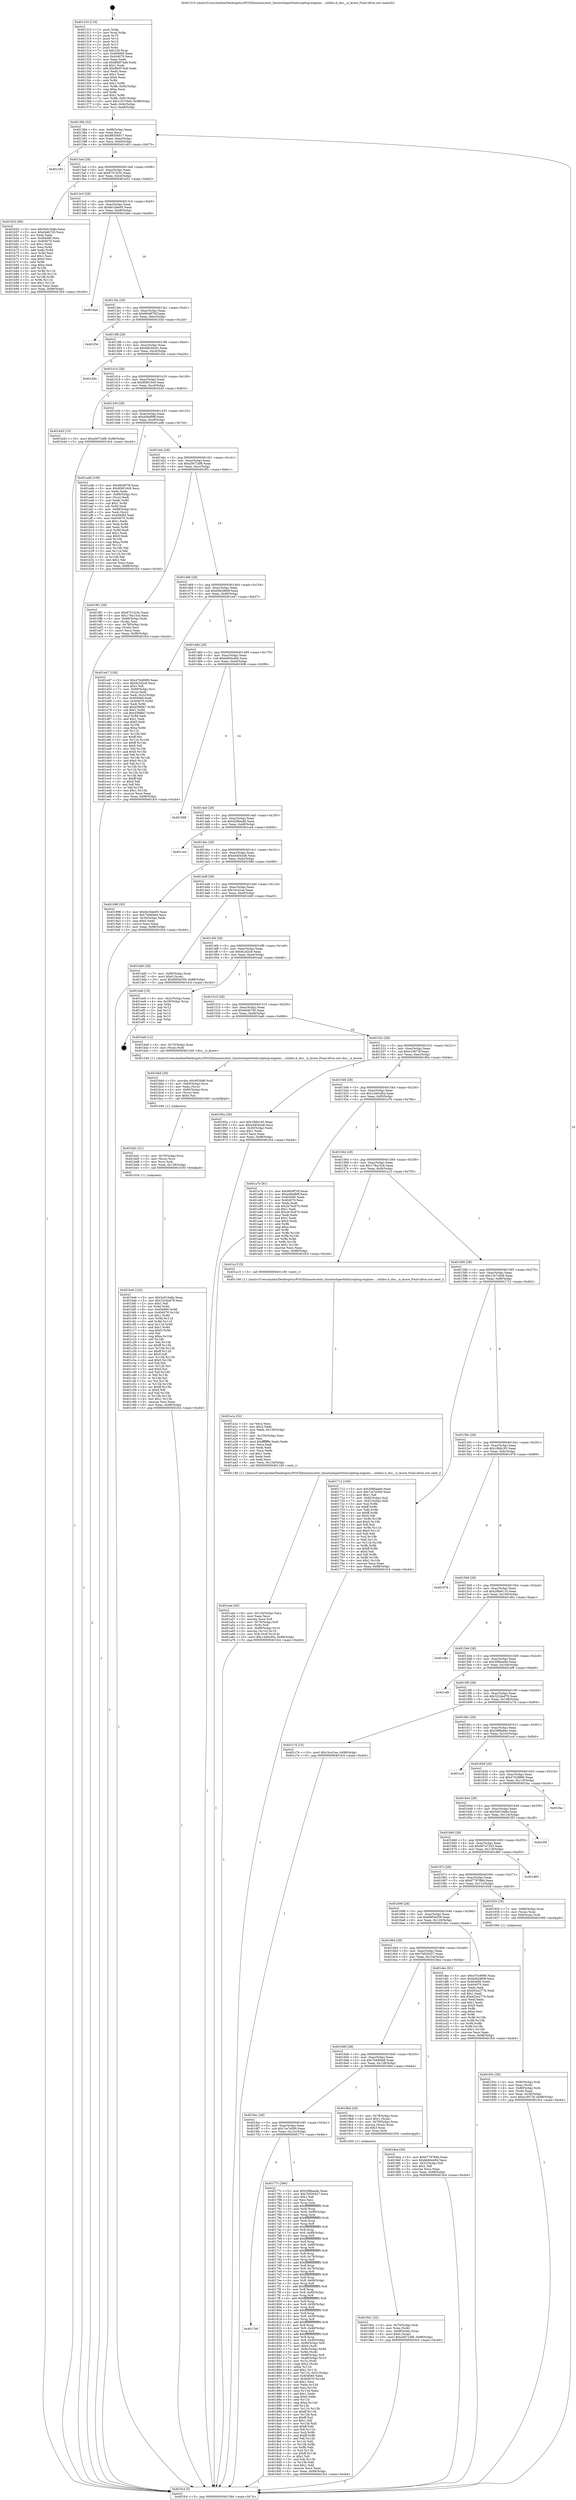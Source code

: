 digraph "0x401310" {
  label = "0x401310 (/mnt/c/Users/mathe/Desktop/tcc/POCII/binaries/extr_linuxtoolsperfutilscripting-engines....utildso.h_dso__is_kcore_Final-ollvm.out::main(0))"
  labelloc = "t"
  node[shape=record]

  Entry [label="",width=0.3,height=0.3,shape=circle,fillcolor=black,style=filled]
  "0x401384" [label="{
     0x401384 [32]\l
     | [instrs]\l
     &nbsp;&nbsp;0x401384 \<+6\>: mov -0x98(%rbp),%eax\l
     &nbsp;&nbsp;0x40138a \<+2\>: mov %eax,%ecx\l
     &nbsp;&nbsp;0x40138c \<+6\>: sub $0x86556917,%ecx\l
     &nbsp;&nbsp;0x401392 \<+6\>: mov %eax,-0xac(%rbp)\l
     &nbsp;&nbsp;0x401398 \<+6\>: mov %ecx,-0xb0(%rbp)\l
     &nbsp;&nbsp;0x40139e \<+6\>: je 0000000000401c83 \<main+0x973\>\l
  }"]
  "0x401c83" [label="{
     0x401c83\l
  }", style=dashed]
  "0x4013a4" [label="{
     0x4013a4 [28]\l
     | [instrs]\l
     &nbsp;&nbsp;0x4013a4 \<+5\>: jmp 00000000004013a9 \<main+0x99\>\l
     &nbsp;&nbsp;0x4013a9 \<+6\>: mov -0xac(%rbp),%eax\l
     &nbsp;&nbsp;0x4013af \<+5\>: sub $0x87515c5c,%eax\l
     &nbsp;&nbsp;0x4013b4 \<+6\>: mov %eax,-0xb4(%rbp)\l
     &nbsp;&nbsp;0x4013ba \<+6\>: je 0000000000401b52 \<main+0x842\>\l
  }"]
  Exit [label="",width=0.3,height=0.3,shape=circle,fillcolor=black,style=filled,peripheries=2]
  "0x401b52" [label="{
     0x401b52 [86]\l
     | [instrs]\l
     &nbsp;&nbsp;0x401b52 \<+5\>: mov $0x5e010a8a,%eax\l
     &nbsp;&nbsp;0x401b57 \<+5\>: mov $0xd44b745,%ecx\l
     &nbsp;&nbsp;0x401b5c \<+2\>: xor %edx,%edx\l
     &nbsp;&nbsp;0x401b5e \<+7\>: mov 0x404060,%esi\l
     &nbsp;&nbsp;0x401b65 \<+7\>: mov 0x404070,%edi\l
     &nbsp;&nbsp;0x401b6c \<+3\>: sub $0x1,%edx\l
     &nbsp;&nbsp;0x401b6f \<+3\>: mov %esi,%r8d\l
     &nbsp;&nbsp;0x401b72 \<+3\>: add %edx,%r8d\l
     &nbsp;&nbsp;0x401b75 \<+4\>: imul %r8d,%esi\l
     &nbsp;&nbsp;0x401b79 \<+3\>: and $0x1,%esi\l
     &nbsp;&nbsp;0x401b7c \<+3\>: cmp $0x0,%esi\l
     &nbsp;&nbsp;0x401b7f \<+4\>: sete %r9b\l
     &nbsp;&nbsp;0x401b83 \<+3\>: cmp $0xa,%edi\l
     &nbsp;&nbsp;0x401b86 \<+4\>: setl %r10b\l
     &nbsp;&nbsp;0x401b8a \<+3\>: mov %r9b,%r11b\l
     &nbsp;&nbsp;0x401b8d \<+3\>: and %r10b,%r11b\l
     &nbsp;&nbsp;0x401b90 \<+3\>: xor %r10b,%r9b\l
     &nbsp;&nbsp;0x401b93 \<+3\>: or %r9b,%r11b\l
     &nbsp;&nbsp;0x401b96 \<+4\>: test $0x1,%r11b\l
     &nbsp;&nbsp;0x401b9a \<+3\>: cmovne %ecx,%eax\l
     &nbsp;&nbsp;0x401b9d \<+6\>: mov %eax,-0x98(%rbp)\l
     &nbsp;&nbsp;0x401ba3 \<+5\>: jmp 0000000000401fc4 \<main+0xcb4\>\l
  }"]
  "0x4013c0" [label="{
     0x4013c0 [28]\l
     | [instrs]\l
     &nbsp;&nbsp;0x4013c0 \<+5\>: jmp 00000000004013c5 \<main+0xb5\>\l
     &nbsp;&nbsp;0x4013c5 \<+6\>: mov -0xac(%rbp),%eax\l
     &nbsp;&nbsp;0x4013cb \<+5\>: sub $0x8e1bbe95,%eax\l
     &nbsp;&nbsp;0x4013d0 \<+6\>: mov %eax,-0xb8(%rbp)\l
     &nbsp;&nbsp;0x4013d6 \<+6\>: je 0000000000401dad \<main+0xa9d\>\l
  }"]
  "0x401be6" [label="{
     0x401be6 [142]\l
     | [instrs]\l
     &nbsp;&nbsp;0x401be6 \<+5\>: mov $0x5e010a8a,%eax\l
     &nbsp;&nbsp;0x401beb \<+5\>: mov $0x322ded79,%esi\l
     &nbsp;&nbsp;0x401bf0 \<+2\>: mov $0x1,%dl\l
     &nbsp;&nbsp;0x401bf2 \<+3\>: xor %r8d,%r8d\l
     &nbsp;&nbsp;0x401bf5 \<+8\>: mov 0x404060,%r9d\l
     &nbsp;&nbsp;0x401bfd \<+8\>: mov 0x404070,%r10d\l
     &nbsp;&nbsp;0x401c05 \<+4\>: sub $0x1,%r8d\l
     &nbsp;&nbsp;0x401c09 \<+3\>: mov %r9d,%r11d\l
     &nbsp;&nbsp;0x401c0c \<+3\>: add %r8d,%r11d\l
     &nbsp;&nbsp;0x401c0f \<+4\>: imul %r11d,%r9d\l
     &nbsp;&nbsp;0x401c13 \<+4\>: and $0x1,%r9d\l
     &nbsp;&nbsp;0x401c17 \<+4\>: cmp $0x0,%r9d\l
     &nbsp;&nbsp;0x401c1b \<+3\>: sete %bl\l
     &nbsp;&nbsp;0x401c1e \<+4\>: cmp $0xa,%r10d\l
     &nbsp;&nbsp;0x401c22 \<+4\>: setl %r14b\l
     &nbsp;&nbsp;0x401c26 \<+3\>: mov %bl,%r15b\l
     &nbsp;&nbsp;0x401c29 \<+4\>: xor $0xff,%r15b\l
     &nbsp;&nbsp;0x401c2d \<+3\>: mov %r14b,%r12b\l
     &nbsp;&nbsp;0x401c30 \<+4\>: xor $0xff,%r12b\l
     &nbsp;&nbsp;0x401c34 \<+3\>: xor $0x0,%dl\l
     &nbsp;&nbsp;0x401c37 \<+3\>: mov %r15b,%r13b\l
     &nbsp;&nbsp;0x401c3a \<+4\>: and $0x0,%r13b\l
     &nbsp;&nbsp;0x401c3e \<+2\>: and %dl,%bl\l
     &nbsp;&nbsp;0x401c40 \<+3\>: mov %r12b,%cl\l
     &nbsp;&nbsp;0x401c43 \<+3\>: and $0x0,%cl\l
     &nbsp;&nbsp;0x401c46 \<+3\>: and %dl,%r14b\l
     &nbsp;&nbsp;0x401c49 \<+3\>: or %bl,%r13b\l
     &nbsp;&nbsp;0x401c4c \<+3\>: or %r14b,%cl\l
     &nbsp;&nbsp;0x401c4f \<+3\>: xor %cl,%r13b\l
     &nbsp;&nbsp;0x401c52 \<+3\>: or %r12b,%r15b\l
     &nbsp;&nbsp;0x401c55 \<+4\>: xor $0xff,%r15b\l
     &nbsp;&nbsp;0x401c59 \<+3\>: or $0x0,%dl\l
     &nbsp;&nbsp;0x401c5c \<+3\>: and %dl,%r15b\l
     &nbsp;&nbsp;0x401c5f \<+3\>: or %r15b,%r13b\l
     &nbsp;&nbsp;0x401c62 \<+4\>: test $0x1,%r13b\l
     &nbsp;&nbsp;0x401c66 \<+3\>: cmovne %esi,%eax\l
     &nbsp;&nbsp;0x401c69 \<+6\>: mov %eax,-0x98(%rbp)\l
     &nbsp;&nbsp;0x401c6f \<+5\>: jmp 0000000000401fc4 \<main+0xcb4\>\l
  }"]
  "0x401dad" [label="{
     0x401dad\l
  }", style=dashed]
  "0x4013dc" [label="{
     0x4013dc [28]\l
     | [instrs]\l
     &nbsp;&nbsp;0x4013dc \<+5\>: jmp 00000000004013e1 \<main+0xd1\>\l
     &nbsp;&nbsp;0x4013e1 \<+6\>: mov -0xac(%rbp),%eax\l
     &nbsp;&nbsp;0x4013e7 \<+5\>: sub $0x99c8f70f,%eax\l
     &nbsp;&nbsp;0x4013ec \<+6\>: mov %eax,-0xbc(%rbp)\l
     &nbsp;&nbsp;0x4013f2 \<+6\>: je 0000000000401f3d \<main+0xc2d\>\l
  }"]
  "0x401bd1" [label="{
     0x401bd1 [21]\l
     | [instrs]\l
     &nbsp;&nbsp;0x401bd1 \<+4\>: mov -0x70(%rbp),%rcx\l
     &nbsp;&nbsp;0x401bd5 \<+3\>: mov (%rcx),%rcx\l
     &nbsp;&nbsp;0x401bd8 \<+3\>: mov %rcx,%rdi\l
     &nbsp;&nbsp;0x401bdb \<+6\>: mov %eax,-0x138(%rbp)\l
     &nbsp;&nbsp;0x401be1 \<+5\>: call 0000000000401030 \<free@plt\>\l
     | [calls]\l
     &nbsp;&nbsp;0x401030 \{1\} (unknown)\l
  }"]
  "0x401f3d" [label="{
     0x401f3d\l
  }", style=dashed]
  "0x4013f8" [label="{
     0x4013f8 [28]\l
     | [instrs]\l
     &nbsp;&nbsp;0x4013f8 \<+5\>: jmp 00000000004013fd \<main+0xed\>\l
     &nbsp;&nbsp;0x4013fd \<+6\>: mov -0xac(%rbp),%eax\l
     &nbsp;&nbsp;0x401403 \<+5\>: sub $0x9db3dc91,%eax\l
     &nbsp;&nbsp;0x401408 \<+6\>: mov %eax,-0xc0(%rbp)\l
     &nbsp;&nbsp;0x40140e \<+6\>: je 0000000000401d3e \<main+0xa2e\>\l
  }"]
  "0x401bb4" [label="{
     0x401bb4 [29]\l
     | [instrs]\l
     &nbsp;&nbsp;0x401bb4 \<+10\>: movabs $0x4020d6,%rdi\l
     &nbsp;&nbsp;0x401bbe \<+4\>: mov -0x60(%rbp),%rcx\l
     &nbsp;&nbsp;0x401bc2 \<+2\>: mov %eax,(%rcx)\l
     &nbsp;&nbsp;0x401bc4 \<+4\>: mov -0x60(%rbp),%rcx\l
     &nbsp;&nbsp;0x401bc8 \<+2\>: mov (%rcx),%esi\l
     &nbsp;&nbsp;0x401bca \<+2\>: mov $0x0,%al\l
     &nbsp;&nbsp;0x401bcc \<+5\>: call 0000000000401040 \<printf@plt\>\l
     | [calls]\l
     &nbsp;&nbsp;0x401040 \{1\} (unknown)\l
  }"]
  "0x401d3e" [label="{
     0x401d3e\l
  }", style=dashed]
  "0x401414" [label="{
     0x401414 [28]\l
     | [instrs]\l
     &nbsp;&nbsp;0x401414 \<+5\>: jmp 0000000000401419 \<main+0x109\>\l
     &nbsp;&nbsp;0x401419 \<+6\>: mov -0xac(%rbp),%eax\l
     &nbsp;&nbsp;0x40141f \<+5\>: sub $0x9f4910c9,%eax\l
     &nbsp;&nbsp;0x401424 \<+6\>: mov %eax,-0xc4(%rbp)\l
     &nbsp;&nbsp;0x40142a \<+6\>: je 0000000000401b43 \<main+0x833\>\l
  }"]
  "0x401a4e" [label="{
     0x401a4e [45]\l
     | [instrs]\l
     &nbsp;&nbsp;0x401a4e \<+6\>: mov -0x134(%rbp),%ecx\l
     &nbsp;&nbsp;0x401a54 \<+3\>: imul %eax,%ecx\l
     &nbsp;&nbsp;0x401a57 \<+3\>: movslq %ecx,%r8\l
     &nbsp;&nbsp;0x401a5a \<+4\>: mov -0x70(%rbp),%r9\l
     &nbsp;&nbsp;0x401a5e \<+3\>: mov (%r9),%r9\l
     &nbsp;&nbsp;0x401a61 \<+4\>: mov -0x68(%rbp),%r10\l
     &nbsp;&nbsp;0x401a65 \<+3\>: movslq (%r10),%r10\l
     &nbsp;&nbsp;0x401a68 \<+4\>: mov %r8,(%r9,%r10,8)\l
     &nbsp;&nbsp;0x401a6c \<+10\>: movl $0x1440cd5a,-0x98(%rbp)\l
     &nbsp;&nbsp;0x401a76 \<+5\>: jmp 0000000000401fc4 \<main+0xcb4\>\l
  }"]
  "0x401b43" [label="{
     0x401b43 [15]\l
     | [instrs]\l
     &nbsp;&nbsp;0x401b43 \<+10\>: movl $0xa56724f8,-0x98(%rbp)\l
     &nbsp;&nbsp;0x401b4d \<+5\>: jmp 0000000000401fc4 \<main+0xcb4\>\l
  }"]
  "0x401430" [label="{
     0x401430 [28]\l
     | [instrs]\l
     &nbsp;&nbsp;0x401430 \<+5\>: jmp 0000000000401435 \<main+0x125\>\l
     &nbsp;&nbsp;0x401435 \<+6\>: mov -0xac(%rbp),%eax\l
     &nbsp;&nbsp;0x40143b \<+5\>: sub $0xa08af89f,%eax\l
     &nbsp;&nbsp;0x401440 \<+6\>: mov %eax,-0xc8(%rbp)\l
     &nbsp;&nbsp;0x401446 \<+6\>: je 0000000000401ad6 \<main+0x7c6\>\l
  }"]
  "0x401a1a" [label="{
     0x401a1a [52]\l
     | [instrs]\l
     &nbsp;&nbsp;0x401a1a \<+2\>: xor %ecx,%ecx\l
     &nbsp;&nbsp;0x401a1c \<+5\>: mov $0x2,%edx\l
     &nbsp;&nbsp;0x401a21 \<+6\>: mov %edx,-0x130(%rbp)\l
     &nbsp;&nbsp;0x401a27 \<+1\>: cltd\l
     &nbsp;&nbsp;0x401a28 \<+6\>: mov -0x130(%rbp),%esi\l
     &nbsp;&nbsp;0x401a2e \<+2\>: idiv %esi\l
     &nbsp;&nbsp;0x401a30 \<+6\>: imul $0xfffffffe,%edx,%edx\l
     &nbsp;&nbsp;0x401a36 \<+2\>: mov %ecx,%edi\l
     &nbsp;&nbsp;0x401a38 \<+2\>: sub %edx,%edi\l
     &nbsp;&nbsp;0x401a3a \<+2\>: mov %ecx,%edx\l
     &nbsp;&nbsp;0x401a3c \<+3\>: sub $0x1,%edx\l
     &nbsp;&nbsp;0x401a3f \<+2\>: add %edx,%edi\l
     &nbsp;&nbsp;0x401a41 \<+2\>: sub %edi,%ecx\l
     &nbsp;&nbsp;0x401a43 \<+6\>: mov %ecx,-0x134(%rbp)\l
     &nbsp;&nbsp;0x401a49 \<+5\>: call 0000000000401160 \<next_i\>\l
     | [calls]\l
     &nbsp;&nbsp;0x401160 \{1\} (/mnt/c/Users/mathe/Desktop/tcc/POCII/binaries/extr_linuxtoolsperfutilscripting-engines....utildso.h_dso__is_kcore_Final-ollvm.out::next_i)\l
  }"]
  "0x401ad6" [label="{
     0x401ad6 [109]\l
     | [instrs]\l
     &nbsp;&nbsp;0x401ad6 \<+5\>: mov $0x99c8f70f,%eax\l
     &nbsp;&nbsp;0x401adb \<+5\>: mov $0x9f4910c9,%ecx\l
     &nbsp;&nbsp;0x401ae0 \<+2\>: xor %edx,%edx\l
     &nbsp;&nbsp;0x401ae2 \<+4\>: mov -0x68(%rbp),%rsi\l
     &nbsp;&nbsp;0x401ae6 \<+2\>: mov (%rsi),%edi\l
     &nbsp;&nbsp;0x401ae8 \<+3\>: mov %edx,%r8d\l
     &nbsp;&nbsp;0x401aeb \<+4\>: sub $0x1,%r8d\l
     &nbsp;&nbsp;0x401aef \<+3\>: sub %r8d,%edi\l
     &nbsp;&nbsp;0x401af2 \<+4\>: mov -0x68(%rbp),%rsi\l
     &nbsp;&nbsp;0x401af6 \<+2\>: mov %edi,(%rsi)\l
     &nbsp;&nbsp;0x401af8 \<+7\>: mov 0x404060,%edi\l
     &nbsp;&nbsp;0x401aff \<+8\>: mov 0x404070,%r8d\l
     &nbsp;&nbsp;0x401b07 \<+3\>: sub $0x1,%edx\l
     &nbsp;&nbsp;0x401b0a \<+3\>: mov %edi,%r9d\l
     &nbsp;&nbsp;0x401b0d \<+3\>: add %edx,%r9d\l
     &nbsp;&nbsp;0x401b10 \<+4\>: imul %r9d,%edi\l
     &nbsp;&nbsp;0x401b14 \<+3\>: and $0x1,%edi\l
     &nbsp;&nbsp;0x401b17 \<+3\>: cmp $0x0,%edi\l
     &nbsp;&nbsp;0x401b1a \<+4\>: sete %r10b\l
     &nbsp;&nbsp;0x401b1e \<+4\>: cmp $0xa,%r8d\l
     &nbsp;&nbsp;0x401b22 \<+4\>: setl %r11b\l
     &nbsp;&nbsp;0x401b26 \<+3\>: mov %r10b,%bl\l
     &nbsp;&nbsp;0x401b29 \<+3\>: and %r11b,%bl\l
     &nbsp;&nbsp;0x401b2c \<+3\>: xor %r11b,%r10b\l
     &nbsp;&nbsp;0x401b2f \<+3\>: or %r10b,%bl\l
     &nbsp;&nbsp;0x401b32 \<+3\>: test $0x1,%bl\l
     &nbsp;&nbsp;0x401b35 \<+3\>: cmovne %ecx,%eax\l
     &nbsp;&nbsp;0x401b38 \<+6\>: mov %eax,-0x98(%rbp)\l
     &nbsp;&nbsp;0x401b3e \<+5\>: jmp 0000000000401fc4 \<main+0xcb4\>\l
  }"]
  "0x40144c" [label="{
     0x40144c [28]\l
     | [instrs]\l
     &nbsp;&nbsp;0x40144c \<+5\>: jmp 0000000000401451 \<main+0x141\>\l
     &nbsp;&nbsp;0x401451 \<+6\>: mov -0xac(%rbp),%eax\l
     &nbsp;&nbsp;0x401457 \<+5\>: sub $0xa56724f8,%eax\l
     &nbsp;&nbsp;0x40145c \<+6\>: mov %eax,-0xcc(%rbp)\l
     &nbsp;&nbsp;0x401462 \<+6\>: je 00000000004019f1 \<main+0x6e1\>\l
  }"]
  "0x4019d1" [label="{
     0x4019d1 [32]\l
     | [instrs]\l
     &nbsp;&nbsp;0x4019d1 \<+4\>: mov -0x70(%rbp),%rdi\l
     &nbsp;&nbsp;0x4019d5 \<+3\>: mov %rax,(%rdi)\l
     &nbsp;&nbsp;0x4019d8 \<+4\>: mov -0x68(%rbp),%rax\l
     &nbsp;&nbsp;0x4019dc \<+6\>: movl $0x0,(%rax)\l
     &nbsp;&nbsp;0x4019e2 \<+10\>: movl $0xa56724f8,-0x98(%rbp)\l
     &nbsp;&nbsp;0x4019ec \<+5\>: jmp 0000000000401fc4 \<main+0xcb4\>\l
  }"]
  "0x4019f1" [label="{
     0x4019f1 [36]\l
     | [instrs]\l
     &nbsp;&nbsp;0x4019f1 \<+5\>: mov $0x87515c5c,%eax\l
     &nbsp;&nbsp;0x4019f6 \<+5\>: mov $0x178a15cb,%ecx\l
     &nbsp;&nbsp;0x4019fb \<+4\>: mov -0x68(%rbp),%rdx\l
     &nbsp;&nbsp;0x4019ff \<+2\>: mov (%rdx),%esi\l
     &nbsp;&nbsp;0x401a01 \<+4\>: mov -0x78(%rbp),%rdx\l
     &nbsp;&nbsp;0x401a05 \<+2\>: cmp (%rdx),%esi\l
     &nbsp;&nbsp;0x401a07 \<+3\>: cmovl %ecx,%eax\l
     &nbsp;&nbsp;0x401a0a \<+6\>: mov %eax,-0x98(%rbp)\l
     &nbsp;&nbsp;0x401a10 \<+5\>: jmp 0000000000401fc4 \<main+0xcb4\>\l
  }"]
  "0x401468" [label="{
     0x401468 [28]\l
     | [instrs]\l
     &nbsp;&nbsp;0x401468 \<+5\>: jmp 000000000040146d \<main+0x15d\>\l
     &nbsp;&nbsp;0x40146d \<+6\>: mov -0xac(%rbp),%eax\l
     &nbsp;&nbsp;0x401473 \<+5\>: sub $0xb0b2869f,%eax\l
     &nbsp;&nbsp;0x401478 \<+6\>: mov %eax,-0xd0(%rbp)\l
     &nbsp;&nbsp;0x40147e \<+6\>: je 0000000000401e47 \<main+0xb37\>\l
  }"]
  "0x40193c" [label="{
     0x40193c [30]\l
     | [instrs]\l
     &nbsp;&nbsp;0x40193c \<+4\>: mov -0x80(%rbp),%rdi\l
     &nbsp;&nbsp;0x401940 \<+2\>: mov %eax,(%rdi)\l
     &nbsp;&nbsp;0x401942 \<+4\>: mov -0x80(%rbp),%rdi\l
     &nbsp;&nbsp;0x401946 \<+2\>: mov (%rdi),%eax\l
     &nbsp;&nbsp;0x401948 \<+3\>: mov %eax,-0x30(%rbp)\l
     &nbsp;&nbsp;0x40194b \<+10\>: movl $0xe19073f,-0x98(%rbp)\l
     &nbsp;&nbsp;0x401955 \<+5\>: jmp 0000000000401fc4 \<main+0xcb4\>\l
  }"]
  "0x401e47" [label="{
     0x401e47 [159]\l
     | [instrs]\l
     &nbsp;&nbsp;0x401e47 \<+5\>: mov $0x470c8990,%eax\l
     &nbsp;&nbsp;0x401e4c \<+5\>: mov $0x9c2d2c8,%ecx\l
     &nbsp;&nbsp;0x401e51 \<+2\>: mov $0x1,%dl\l
     &nbsp;&nbsp;0x401e53 \<+7\>: mov -0x90(%rbp),%rsi\l
     &nbsp;&nbsp;0x401e5a \<+2\>: mov (%rsi),%edi\l
     &nbsp;&nbsp;0x401e5c \<+3\>: mov %edi,-0x2c(%rbp)\l
     &nbsp;&nbsp;0x401e5f \<+7\>: mov 0x404060,%edi\l
     &nbsp;&nbsp;0x401e66 \<+8\>: mov 0x404070,%r8d\l
     &nbsp;&nbsp;0x401e6e \<+3\>: mov %edi,%r9d\l
     &nbsp;&nbsp;0x401e71 \<+7\>: add $0xd39fdb7,%r9d\l
     &nbsp;&nbsp;0x401e78 \<+4\>: sub $0x1,%r9d\l
     &nbsp;&nbsp;0x401e7c \<+7\>: sub $0xd39fdb7,%r9d\l
     &nbsp;&nbsp;0x401e83 \<+4\>: imul %r9d,%edi\l
     &nbsp;&nbsp;0x401e87 \<+3\>: and $0x1,%edi\l
     &nbsp;&nbsp;0x401e8a \<+3\>: cmp $0x0,%edi\l
     &nbsp;&nbsp;0x401e8d \<+4\>: sete %r10b\l
     &nbsp;&nbsp;0x401e91 \<+4\>: cmp $0xa,%r8d\l
     &nbsp;&nbsp;0x401e95 \<+4\>: setl %r11b\l
     &nbsp;&nbsp;0x401e99 \<+3\>: mov %r10b,%bl\l
     &nbsp;&nbsp;0x401e9c \<+3\>: xor $0xff,%bl\l
     &nbsp;&nbsp;0x401e9f \<+3\>: mov %r11b,%r14b\l
     &nbsp;&nbsp;0x401ea2 \<+4\>: xor $0xff,%r14b\l
     &nbsp;&nbsp;0x401ea6 \<+3\>: xor $0x0,%dl\l
     &nbsp;&nbsp;0x401ea9 \<+3\>: mov %bl,%r15b\l
     &nbsp;&nbsp;0x401eac \<+4\>: and $0x0,%r15b\l
     &nbsp;&nbsp;0x401eb0 \<+3\>: and %dl,%r10b\l
     &nbsp;&nbsp;0x401eb3 \<+3\>: mov %r14b,%r12b\l
     &nbsp;&nbsp;0x401eb6 \<+4\>: and $0x0,%r12b\l
     &nbsp;&nbsp;0x401eba \<+3\>: and %dl,%r11b\l
     &nbsp;&nbsp;0x401ebd \<+3\>: or %r10b,%r15b\l
     &nbsp;&nbsp;0x401ec0 \<+3\>: or %r11b,%r12b\l
     &nbsp;&nbsp;0x401ec3 \<+3\>: xor %r12b,%r15b\l
     &nbsp;&nbsp;0x401ec6 \<+3\>: or %r14b,%bl\l
     &nbsp;&nbsp;0x401ec9 \<+3\>: xor $0xff,%bl\l
     &nbsp;&nbsp;0x401ecc \<+3\>: or $0x0,%dl\l
     &nbsp;&nbsp;0x401ecf \<+2\>: and %dl,%bl\l
     &nbsp;&nbsp;0x401ed1 \<+3\>: or %bl,%r15b\l
     &nbsp;&nbsp;0x401ed4 \<+4\>: test $0x1,%r15b\l
     &nbsp;&nbsp;0x401ed8 \<+3\>: cmovne %ecx,%eax\l
     &nbsp;&nbsp;0x401edb \<+6\>: mov %eax,-0x98(%rbp)\l
     &nbsp;&nbsp;0x401ee1 \<+5\>: jmp 0000000000401fc4 \<main+0xcb4\>\l
  }"]
  "0x401484" [label="{
     0x401484 [28]\l
     | [instrs]\l
     &nbsp;&nbsp;0x401484 \<+5\>: jmp 0000000000401489 \<main+0x179\>\l
     &nbsp;&nbsp;0x401489 \<+6\>: mov -0xac(%rbp),%eax\l
     &nbsp;&nbsp;0x40148f \<+5\>: sub $0xbb60e464,%eax\l
     &nbsp;&nbsp;0x401494 \<+6\>: mov %eax,-0xd4(%rbp)\l
     &nbsp;&nbsp;0x40149a \<+6\>: je 0000000000401908 \<main+0x5f8\>\l
  }"]
  "0x401708" [label="{
     0x401708\l
  }", style=dashed]
  "0x401908" [label="{
     0x401908\l
  }", style=dashed]
  "0x4014a0" [label="{
     0x4014a0 [28]\l
     | [instrs]\l
     &nbsp;&nbsp;0x4014a0 \<+5\>: jmp 00000000004014a5 \<main+0x195\>\l
     &nbsp;&nbsp;0x4014a5 \<+6\>: mov -0xac(%rbp),%eax\l
     &nbsp;&nbsp;0x4014ab \<+5\>: sub $0xd2f6eed6,%eax\l
     &nbsp;&nbsp;0x4014b0 \<+6\>: mov %eax,-0xd8(%rbp)\l
     &nbsp;&nbsp;0x4014b6 \<+6\>: je 0000000000401ce4 \<main+0x9d4\>\l
  }"]
  "0x40177c" [label="{
     0x40177c [366]\l
     | [instrs]\l
     &nbsp;&nbsp;0x40177c \<+5\>: mov $0x308baa9e,%eax\l
     &nbsp;&nbsp;0x401781 \<+5\>: mov $0x7b020427,%ecx\l
     &nbsp;&nbsp;0x401786 \<+2\>: mov $0x1,%dl\l
     &nbsp;&nbsp;0x401788 \<+2\>: xor %esi,%esi\l
     &nbsp;&nbsp;0x40178a \<+3\>: mov %rsp,%rdi\l
     &nbsp;&nbsp;0x40178d \<+4\>: add $0xfffffffffffffff0,%rdi\l
     &nbsp;&nbsp;0x401791 \<+3\>: mov %rdi,%rsp\l
     &nbsp;&nbsp;0x401794 \<+7\>: mov %rdi,-0x90(%rbp)\l
     &nbsp;&nbsp;0x40179b \<+3\>: mov %rsp,%rdi\l
     &nbsp;&nbsp;0x40179e \<+4\>: add $0xfffffffffffffff0,%rdi\l
     &nbsp;&nbsp;0x4017a2 \<+3\>: mov %rdi,%rsp\l
     &nbsp;&nbsp;0x4017a5 \<+3\>: mov %rsp,%r8\l
     &nbsp;&nbsp;0x4017a8 \<+4\>: add $0xfffffffffffffff0,%r8\l
     &nbsp;&nbsp;0x4017ac \<+3\>: mov %r8,%rsp\l
     &nbsp;&nbsp;0x4017af \<+7\>: mov %r8,-0x88(%rbp)\l
     &nbsp;&nbsp;0x4017b6 \<+3\>: mov %rsp,%r8\l
     &nbsp;&nbsp;0x4017b9 \<+4\>: add $0xfffffffffffffff0,%r8\l
     &nbsp;&nbsp;0x4017bd \<+3\>: mov %r8,%rsp\l
     &nbsp;&nbsp;0x4017c0 \<+4\>: mov %r8,-0x80(%rbp)\l
     &nbsp;&nbsp;0x4017c4 \<+3\>: mov %rsp,%r8\l
     &nbsp;&nbsp;0x4017c7 \<+4\>: add $0xfffffffffffffff0,%r8\l
     &nbsp;&nbsp;0x4017cb \<+3\>: mov %r8,%rsp\l
     &nbsp;&nbsp;0x4017ce \<+4\>: mov %r8,-0x78(%rbp)\l
     &nbsp;&nbsp;0x4017d2 \<+3\>: mov %rsp,%r8\l
     &nbsp;&nbsp;0x4017d5 \<+4\>: add $0xfffffffffffffff0,%r8\l
     &nbsp;&nbsp;0x4017d9 \<+3\>: mov %r8,%rsp\l
     &nbsp;&nbsp;0x4017dc \<+4\>: mov %r8,-0x70(%rbp)\l
     &nbsp;&nbsp;0x4017e0 \<+3\>: mov %rsp,%r8\l
     &nbsp;&nbsp;0x4017e3 \<+4\>: add $0xfffffffffffffff0,%r8\l
     &nbsp;&nbsp;0x4017e7 \<+3\>: mov %r8,%rsp\l
     &nbsp;&nbsp;0x4017ea \<+4\>: mov %r8,-0x68(%rbp)\l
     &nbsp;&nbsp;0x4017ee \<+3\>: mov %rsp,%r8\l
     &nbsp;&nbsp;0x4017f1 \<+4\>: add $0xfffffffffffffff0,%r8\l
     &nbsp;&nbsp;0x4017f5 \<+3\>: mov %r8,%rsp\l
     &nbsp;&nbsp;0x4017f8 \<+4\>: mov %r8,-0x60(%rbp)\l
     &nbsp;&nbsp;0x4017fc \<+3\>: mov %rsp,%r8\l
     &nbsp;&nbsp;0x4017ff \<+4\>: add $0xfffffffffffffff0,%r8\l
     &nbsp;&nbsp;0x401803 \<+3\>: mov %r8,%rsp\l
     &nbsp;&nbsp;0x401806 \<+4\>: mov %r8,-0x58(%rbp)\l
     &nbsp;&nbsp;0x40180a \<+3\>: mov %rsp,%r8\l
     &nbsp;&nbsp;0x40180d \<+4\>: add $0xfffffffffffffff0,%r8\l
     &nbsp;&nbsp;0x401811 \<+3\>: mov %r8,%rsp\l
     &nbsp;&nbsp;0x401814 \<+4\>: mov %r8,-0x50(%rbp)\l
     &nbsp;&nbsp;0x401818 \<+3\>: mov %rsp,%r8\l
     &nbsp;&nbsp;0x40181b \<+4\>: add $0xfffffffffffffff0,%r8\l
     &nbsp;&nbsp;0x40181f \<+3\>: mov %r8,%rsp\l
     &nbsp;&nbsp;0x401822 \<+4\>: mov %r8,-0x48(%rbp)\l
     &nbsp;&nbsp;0x401826 \<+3\>: mov %rsp,%r8\l
     &nbsp;&nbsp;0x401829 \<+4\>: add $0xfffffffffffffff0,%r8\l
     &nbsp;&nbsp;0x40182d \<+3\>: mov %r8,%rsp\l
     &nbsp;&nbsp;0x401830 \<+4\>: mov %r8,-0x40(%rbp)\l
     &nbsp;&nbsp;0x401834 \<+7\>: mov -0x90(%rbp),%r8\l
     &nbsp;&nbsp;0x40183b \<+7\>: movl $0x0,(%r8)\l
     &nbsp;&nbsp;0x401842 \<+7\>: mov -0x9c(%rbp),%r9d\l
     &nbsp;&nbsp;0x401849 \<+3\>: mov %r9d,(%rdi)\l
     &nbsp;&nbsp;0x40184c \<+7\>: mov -0x88(%rbp),%r8\l
     &nbsp;&nbsp;0x401853 \<+7\>: mov -0xa8(%rbp),%r10\l
     &nbsp;&nbsp;0x40185a \<+3\>: mov %r10,(%r8)\l
     &nbsp;&nbsp;0x40185d \<+3\>: cmpl $0x2,(%rdi)\l
     &nbsp;&nbsp;0x401860 \<+4\>: setne %r11b\l
     &nbsp;&nbsp;0x401864 \<+4\>: and $0x1,%r11b\l
     &nbsp;&nbsp;0x401868 \<+4\>: mov %r11b,-0x31(%rbp)\l
     &nbsp;&nbsp;0x40186c \<+7\>: mov 0x404060,%ebx\l
     &nbsp;&nbsp;0x401873 \<+8\>: mov 0x404070,%r14d\l
     &nbsp;&nbsp;0x40187b \<+3\>: sub $0x1,%esi\l
     &nbsp;&nbsp;0x40187e \<+3\>: mov %ebx,%r15d\l
     &nbsp;&nbsp;0x401881 \<+3\>: add %esi,%r15d\l
     &nbsp;&nbsp;0x401884 \<+4\>: imul %r15d,%ebx\l
     &nbsp;&nbsp;0x401888 \<+3\>: and $0x1,%ebx\l
     &nbsp;&nbsp;0x40188b \<+3\>: cmp $0x0,%ebx\l
     &nbsp;&nbsp;0x40188e \<+4\>: sete %r11b\l
     &nbsp;&nbsp;0x401892 \<+4\>: cmp $0xa,%r14d\l
     &nbsp;&nbsp;0x401896 \<+4\>: setl %r12b\l
     &nbsp;&nbsp;0x40189a \<+3\>: mov %r11b,%r13b\l
     &nbsp;&nbsp;0x40189d \<+4\>: xor $0xff,%r13b\l
     &nbsp;&nbsp;0x4018a1 \<+3\>: mov %r12b,%sil\l
     &nbsp;&nbsp;0x4018a4 \<+4\>: xor $0xff,%sil\l
     &nbsp;&nbsp;0x4018a8 \<+3\>: xor $0x1,%dl\l
     &nbsp;&nbsp;0x4018ab \<+3\>: mov %r13b,%dil\l
     &nbsp;&nbsp;0x4018ae \<+4\>: and $0xff,%dil\l
     &nbsp;&nbsp;0x4018b2 \<+3\>: and %dl,%r11b\l
     &nbsp;&nbsp;0x4018b5 \<+3\>: mov %sil,%r8b\l
     &nbsp;&nbsp;0x4018b8 \<+4\>: and $0xff,%r8b\l
     &nbsp;&nbsp;0x4018bc \<+3\>: and %dl,%r12b\l
     &nbsp;&nbsp;0x4018bf \<+3\>: or %r11b,%dil\l
     &nbsp;&nbsp;0x4018c2 \<+3\>: or %r12b,%r8b\l
     &nbsp;&nbsp;0x4018c5 \<+3\>: xor %r8b,%dil\l
     &nbsp;&nbsp;0x4018c8 \<+3\>: or %sil,%r13b\l
     &nbsp;&nbsp;0x4018cb \<+4\>: xor $0xff,%r13b\l
     &nbsp;&nbsp;0x4018cf \<+3\>: or $0x1,%dl\l
     &nbsp;&nbsp;0x4018d2 \<+3\>: and %dl,%r13b\l
     &nbsp;&nbsp;0x4018d5 \<+3\>: or %r13b,%dil\l
     &nbsp;&nbsp;0x4018d8 \<+4\>: test $0x1,%dil\l
     &nbsp;&nbsp;0x4018dc \<+3\>: cmovne %ecx,%eax\l
     &nbsp;&nbsp;0x4018df \<+6\>: mov %eax,-0x98(%rbp)\l
     &nbsp;&nbsp;0x4018e5 \<+5\>: jmp 0000000000401fc4 \<main+0xcb4\>\l
  }"]
  "0x401ce4" [label="{
     0x401ce4\l
  }", style=dashed]
  "0x4014bc" [label="{
     0x4014bc [28]\l
     | [instrs]\l
     &nbsp;&nbsp;0x4014bc \<+5\>: jmp 00000000004014c1 \<main+0x1b1\>\l
     &nbsp;&nbsp;0x4014c1 \<+6\>: mov -0xac(%rbp),%eax\l
     &nbsp;&nbsp;0x4014c7 \<+5\>: sub $0xe44043a6,%eax\l
     &nbsp;&nbsp;0x4014cc \<+6\>: mov %eax,-0xdc(%rbp)\l
     &nbsp;&nbsp;0x4014d2 \<+6\>: je 0000000000401996 \<main+0x686\>\l
  }"]
  "0x4016ec" [label="{
     0x4016ec [28]\l
     | [instrs]\l
     &nbsp;&nbsp;0x4016ec \<+5\>: jmp 00000000004016f1 \<main+0x3e1\>\l
     &nbsp;&nbsp;0x4016f1 \<+6\>: mov -0xac(%rbp),%eax\l
     &nbsp;&nbsp;0x4016f7 \<+5\>: sub $0x7ce7e500,%eax\l
     &nbsp;&nbsp;0x4016fc \<+6\>: mov %eax,-0x12c(%rbp)\l
     &nbsp;&nbsp;0x401702 \<+6\>: je 000000000040177c \<main+0x46c\>\l
  }"]
  "0x401996" [label="{
     0x401996 [30]\l
     | [instrs]\l
     &nbsp;&nbsp;0x401996 \<+5\>: mov $0x8e1bbe95,%eax\l
     &nbsp;&nbsp;0x40199b \<+5\>: mov $0x7b94f4e6,%ecx\l
     &nbsp;&nbsp;0x4019a0 \<+3\>: mov -0x30(%rbp),%edx\l
     &nbsp;&nbsp;0x4019a3 \<+3\>: cmp $0x0,%edx\l
     &nbsp;&nbsp;0x4019a6 \<+3\>: cmove %ecx,%eax\l
     &nbsp;&nbsp;0x4019a9 \<+6\>: mov %eax,-0x98(%rbp)\l
     &nbsp;&nbsp;0x4019af \<+5\>: jmp 0000000000401fc4 \<main+0xcb4\>\l
  }"]
  "0x4014d8" [label="{
     0x4014d8 [28]\l
     | [instrs]\l
     &nbsp;&nbsp;0x4014d8 \<+5\>: jmp 00000000004014dd \<main+0x1cd\>\l
     &nbsp;&nbsp;0x4014dd \<+6\>: mov -0xac(%rbp),%eax\l
     &nbsp;&nbsp;0x4014e3 \<+5\>: sub $0x1bc41ea,%eax\l
     &nbsp;&nbsp;0x4014e8 \<+6\>: mov %eax,-0xe0(%rbp)\l
     &nbsp;&nbsp;0x4014ee \<+6\>: je 0000000000401dd0 \<main+0xac0\>\l
  }"]
  "0x4019b4" [label="{
     0x4019b4 [29]\l
     | [instrs]\l
     &nbsp;&nbsp;0x4019b4 \<+4\>: mov -0x78(%rbp),%rax\l
     &nbsp;&nbsp;0x4019b8 \<+6\>: movl $0x1,(%rax)\l
     &nbsp;&nbsp;0x4019be \<+4\>: mov -0x78(%rbp),%rax\l
     &nbsp;&nbsp;0x4019c2 \<+3\>: movslq (%rax),%rax\l
     &nbsp;&nbsp;0x4019c5 \<+4\>: shl $0x3,%rax\l
     &nbsp;&nbsp;0x4019c9 \<+3\>: mov %rax,%rdi\l
     &nbsp;&nbsp;0x4019cc \<+5\>: call 0000000000401050 \<malloc@plt\>\l
     | [calls]\l
     &nbsp;&nbsp;0x401050 \{1\} (unknown)\l
  }"]
  "0x401dd0" [label="{
     0x401dd0 [28]\l
     | [instrs]\l
     &nbsp;&nbsp;0x401dd0 \<+7\>: mov -0x90(%rbp),%rax\l
     &nbsp;&nbsp;0x401dd7 \<+6\>: movl $0x0,(%rax)\l
     &nbsp;&nbsp;0x401ddd \<+10\>: movl $0x69f3e559,-0x98(%rbp)\l
     &nbsp;&nbsp;0x401de7 \<+5\>: jmp 0000000000401fc4 \<main+0xcb4\>\l
  }"]
  "0x4014f4" [label="{
     0x4014f4 [28]\l
     | [instrs]\l
     &nbsp;&nbsp;0x4014f4 \<+5\>: jmp 00000000004014f9 \<main+0x1e9\>\l
     &nbsp;&nbsp;0x4014f9 \<+6\>: mov -0xac(%rbp),%eax\l
     &nbsp;&nbsp;0x4014ff \<+5\>: sub $0x9c2d2c8,%eax\l
     &nbsp;&nbsp;0x401504 \<+6\>: mov %eax,-0xe4(%rbp)\l
     &nbsp;&nbsp;0x40150a \<+6\>: je 0000000000401ee6 \<main+0xbd6\>\l
  }"]
  "0x4016d0" [label="{
     0x4016d0 [28]\l
     | [instrs]\l
     &nbsp;&nbsp;0x4016d0 \<+5\>: jmp 00000000004016d5 \<main+0x3c5\>\l
     &nbsp;&nbsp;0x4016d5 \<+6\>: mov -0xac(%rbp),%eax\l
     &nbsp;&nbsp;0x4016db \<+5\>: sub $0x7b94f4e6,%eax\l
     &nbsp;&nbsp;0x4016e0 \<+6\>: mov %eax,-0x128(%rbp)\l
     &nbsp;&nbsp;0x4016e6 \<+6\>: je 00000000004019b4 \<main+0x6a4\>\l
  }"]
  "0x401ee6" [label="{
     0x401ee6 [18]\l
     | [instrs]\l
     &nbsp;&nbsp;0x401ee6 \<+3\>: mov -0x2c(%rbp),%eax\l
     &nbsp;&nbsp;0x401ee9 \<+4\>: lea -0x28(%rbp),%rsp\l
     &nbsp;&nbsp;0x401eed \<+1\>: pop %rbx\l
     &nbsp;&nbsp;0x401eee \<+2\>: pop %r12\l
     &nbsp;&nbsp;0x401ef0 \<+2\>: pop %r13\l
     &nbsp;&nbsp;0x401ef2 \<+2\>: pop %r14\l
     &nbsp;&nbsp;0x401ef4 \<+2\>: pop %r15\l
     &nbsp;&nbsp;0x401ef6 \<+1\>: pop %rbp\l
     &nbsp;&nbsp;0x401ef7 \<+1\>: ret\l
  }"]
  "0x401510" [label="{
     0x401510 [28]\l
     | [instrs]\l
     &nbsp;&nbsp;0x401510 \<+5\>: jmp 0000000000401515 \<main+0x205\>\l
     &nbsp;&nbsp;0x401515 \<+6\>: mov -0xac(%rbp),%eax\l
     &nbsp;&nbsp;0x40151b \<+5\>: sub $0xd44b745,%eax\l
     &nbsp;&nbsp;0x401520 \<+6\>: mov %eax,-0xe8(%rbp)\l
     &nbsp;&nbsp;0x401526 \<+6\>: je 0000000000401ba8 \<main+0x898\>\l
  }"]
  "0x4018ea" [label="{
     0x4018ea [30]\l
     | [instrs]\l
     &nbsp;&nbsp;0x4018ea \<+5\>: mov $0x6779789d,%eax\l
     &nbsp;&nbsp;0x4018ef \<+5\>: mov $0xbb60e464,%ecx\l
     &nbsp;&nbsp;0x4018f4 \<+3\>: mov -0x31(%rbp),%dl\l
     &nbsp;&nbsp;0x4018f7 \<+3\>: test $0x1,%dl\l
     &nbsp;&nbsp;0x4018fa \<+3\>: cmovne %ecx,%eax\l
     &nbsp;&nbsp;0x4018fd \<+6\>: mov %eax,-0x98(%rbp)\l
     &nbsp;&nbsp;0x401903 \<+5\>: jmp 0000000000401fc4 \<main+0xcb4\>\l
  }"]
  "0x401ba8" [label="{
     0x401ba8 [12]\l
     | [instrs]\l
     &nbsp;&nbsp;0x401ba8 \<+4\>: mov -0x70(%rbp),%rax\l
     &nbsp;&nbsp;0x401bac \<+3\>: mov (%rax),%rdi\l
     &nbsp;&nbsp;0x401baf \<+5\>: call 0000000000401240 \<dso__is_kcore\>\l
     | [calls]\l
     &nbsp;&nbsp;0x401240 \{1\} (/mnt/c/Users/mathe/Desktop/tcc/POCII/binaries/extr_linuxtoolsperfutilscripting-engines....utildso.h_dso__is_kcore_Final-ollvm.out::dso__is_kcore)\l
  }"]
  "0x40152c" [label="{
     0x40152c [28]\l
     | [instrs]\l
     &nbsp;&nbsp;0x40152c \<+5\>: jmp 0000000000401531 \<main+0x221\>\l
     &nbsp;&nbsp;0x401531 \<+6\>: mov -0xac(%rbp),%eax\l
     &nbsp;&nbsp;0x401537 \<+5\>: sub $0xe19073f,%eax\l
     &nbsp;&nbsp;0x40153c \<+6\>: mov %eax,-0xec(%rbp)\l
     &nbsp;&nbsp;0x401542 \<+6\>: je 000000000040195a \<main+0x64a\>\l
  }"]
  "0x4016b4" [label="{
     0x4016b4 [28]\l
     | [instrs]\l
     &nbsp;&nbsp;0x4016b4 \<+5\>: jmp 00000000004016b9 \<main+0x3a9\>\l
     &nbsp;&nbsp;0x4016b9 \<+6\>: mov -0xac(%rbp),%eax\l
     &nbsp;&nbsp;0x4016bf \<+5\>: sub $0x7b020427,%eax\l
     &nbsp;&nbsp;0x4016c4 \<+6\>: mov %eax,-0x124(%rbp)\l
     &nbsp;&nbsp;0x4016ca \<+6\>: je 00000000004018ea \<main+0x5da\>\l
  }"]
  "0x40195a" [label="{
     0x40195a [30]\l
     | [instrs]\l
     &nbsp;&nbsp;0x40195a \<+5\>: mov $0x1fbfa193,%eax\l
     &nbsp;&nbsp;0x40195f \<+5\>: mov $0xe44043a6,%ecx\l
     &nbsp;&nbsp;0x401964 \<+3\>: mov -0x30(%rbp),%edx\l
     &nbsp;&nbsp;0x401967 \<+3\>: cmp $0x1,%edx\l
     &nbsp;&nbsp;0x40196a \<+3\>: cmovl %ecx,%eax\l
     &nbsp;&nbsp;0x40196d \<+6\>: mov %eax,-0x98(%rbp)\l
     &nbsp;&nbsp;0x401973 \<+5\>: jmp 0000000000401fc4 \<main+0xcb4\>\l
  }"]
  "0x401548" [label="{
     0x401548 [28]\l
     | [instrs]\l
     &nbsp;&nbsp;0x401548 \<+5\>: jmp 000000000040154d \<main+0x23d\>\l
     &nbsp;&nbsp;0x40154d \<+6\>: mov -0xac(%rbp),%eax\l
     &nbsp;&nbsp;0x401553 \<+5\>: sub $0x1440cd5a,%eax\l
     &nbsp;&nbsp;0x401558 \<+6\>: mov %eax,-0xf0(%rbp)\l
     &nbsp;&nbsp;0x40155e \<+6\>: je 0000000000401a7b \<main+0x76b\>\l
  }"]
  "0x401dec" [label="{
     0x401dec [91]\l
     | [instrs]\l
     &nbsp;&nbsp;0x401dec \<+5\>: mov $0x470c8990,%eax\l
     &nbsp;&nbsp;0x401df1 \<+5\>: mov $0xb0b2869f,%ecx\l
     &nbsp;&nbsp;0x401df6 \<+7\>: mov 0x404060,%edx\l
     &nbsp;&nbsp;0x401dfd \<+7\>: mov 0x404070,%esi\l
     &nbsp;&nbsp;0x401e04 \<+2\>: mov %edx,%edi\l
     &nbsp;&nbsp;0x401e06 \<+6\>: sub $0xb52e277b,%edi\l
     &nbsp;&nbsp;0x401e0c \<+3\>: sub $0x1,%edi\l
     &nbsp;&nbsp;0x401e0f \<+6\>: add $0xb52e277b,%edi\l
     &nbsp;&nbsp;0x401e15 \<+3\>: imul %edi,%edx\l
     &nbsp;&nbsp;0x401e18 \<+3\>: and $0x1,%edx\l
     &nbsp;&nbsp;0x401e1b \<+3\>: cmp $0x0,%edx\l
     &nbsp;&nbsp;0x401e1e \<+4\>: sete %r8b\l
     &nbsp;&nbsp;0x401e22 \<+3\>: cmp $0xa,%esi\l
     &nbsp;&nbsp;0x401e25 \<+4\>: setl %r9b\l
     &nbsp;&nbsp;0x401e29 \<+3\>: mov %r8b,%r10b\l
     &nbsp;&nbsp;0x401e2c \<+3\>: and %r9b,%r10b\l
     &nbsp;&nbsp;0x401e2f \<+3\>: xor %r9b,%r8b\l
     &nbsp;&nbsp;0x401e32 \<+3\>: or %r8b,%r10b\l
     &nbsp;&nbsp;0x401e35 \<+4\>: test $0x1,%r10b\l
     &nbsp;&nbsp;0x401e39 \<+3\>: cmovne %ecx,%eax\l
     &nbsp;&nbsp;0x401e3c \<+6\>: mov %eax,-0x98(%rbp)\l
     &nbsp;&nbsp;0x401e42 \<+5\>: jmp 0000000000401fc4 \<main+0xcb4\>\l
  }"]
  "0x401a7b" [label="{
     0x401a7b [91]\l
     | [instrs]\l
     &nbsp;&nbsp;0x401a7b \<+5\>: mov $0x99c8f70f,%eax\l
     &nbsp;&nbsp;0x401a80 \<+5\>: mov $0xa08af89f,%ecx\l
     &nbsp;&nbsp;0x401a85 \<+7\>: mov 0x404060,%edx\l
     &nbsp;&nbsp;0x401a8c \<+7\>: mov 0x404070,%esi\l
     &nbsp;&nbsp;0x401a93 \<+2\>: mov %edx,%edi\l
     &nbsp;&nbsp;0x401a95 \<+6\>: sub $0x2e7bc67b,%edi\l
     &nbsp;&nbsp;0x401a9b \<+3\>: sub $0x1,%edi\l
     &nbsp;&nbsp;0x401a9e \<+6\>: add $0x2e7bc67b,%edi\l
     &nbsp;&nbsp;0x401aa4 \<+3\>: imul %edi,%edx\l
     &nbsp;&nbsp;0x401aa7 \<+3\>: and $0x1,%edx\l
     &nbsp;&nbsp;0x401aaa \<+3\>: cmp $0x0,%edx\l
     &nbsp;&nbsp;0x401aad \<+4\>: sete %r8b\l
     &nbsp;&nbsp;0x401ab1 \<+3\>: cmp $0xa,%esi\l
     &nbsp;&nbsp;0x401ab4 \<+4\>: setl %r9b\l
     &nbsp;&nbsp;0x401ab8 \<+3\>: mov %r8b,%r10b\l
     &nbsp;&nbsp;0x401abb \<+3\>: and %r9b,%r10b\l
     &nbsp;&nbsp;0x401abe \<+3\>: xor %r9b,%r8b\l
     &nbsp;&nbsp;0x401ac1 \<+3\>: or %r8b,%r10b\l
     &nbsp;&nbsp;0x401ac4 \<+4\>: test $0x1,%r10b\l
     &nbsp;&nbsp;0x401ac8 \<+3\>: cmovne %ecx,%eax\l
     &nbsp;&nbsp;0x401acb \<+6\>: mov %eax,-0x98(%rbp)\l
     &nbsp;&nbsp;0x401ad1 \<+5\>: jmp 0000000000401fc4 \<main+0xcb4\>\l
  }"]
  "0x401564" [label="{
     0x401564 [28]\l
     | [instrs]\l
     &nbsp;&nbsp;0x401564 \<+5\>: jmp 0000000000401569 \<main+0x259\>\l
     &nbsp;&nbsp;0x401569 \<+6\>: mov -0xac(%rbp),%eax\l
     &nbsp;&nbsp;0x40156f \<+5\>: sub $0x178a15cb,%eax\l
     &nbsp;&nbsp;0x401574 \<+6\>: mov %eax,-0xf4(%rbp)\l
     &nbsp;&nbsp;0x40157a \<+6\>: je 0000000000401a15 \<main+0x705\>\l
  }"]
  "0x401698" [label="{
     0x401698 [28]\l
     | [instrs]\l
     &nbsp;&nbsp;0x401698 \<+5\>: jmp 000000000040169d \<main+0x38d\>\l
     &nbsp;&nbsp;0x40169d \<+6\>: mov -0xac(%rbp),%eax\l
     &nbsp;&nbsp;0x4016a3 \<+5\>: sub $0x69f3e559,%eax\l
     &nbsp;&nbsp;0x4016a8 \<+6\>: mov %eax,-0x120(%rbp)\l
     &nbsp;&nbsp;0x4016ae \<+6\>: je 0000000000401dec \<main+0xadc\>\l
  }"]
  "0x401a15" [label="{
     0x401a15 [5]\l
     | [instrs]\l
     &nbsp;&nbsp;0x401a15 \<+5\>: call 0000000000401160 \<next_i\>\l
     | [calls]\l
     &nbsp;&nbsp;0x401160 \{1\} (/mnt/c/Users/mathe/Desktop/tcc/POCII/binaries/extr_linuxtoolsperfutilscripting-engines....utildso.h_dso__is_kcore_Final-ollvm.out::next_i)\l
  }"]
  "0x401580" [label="{
     0x401580 [28]\l
     | [instrs]\l
     &nbsp;&nbsp;0x401580 \<+5\>: jmp 0000000000401585 \<main+0x275\>\l
     &nbsp;&nbsp;0x401585 \<+6\>: mov -0xac(%rbp),%eax\l
     &nbsp;&nbsp;0x40158b \<+5\>: sub $0x1cb7c0d4,%eax\l
     &nbsp;&nbsp;0x401590 \<+6\>: mov %eax,-0xf8(%rbp)\l
     &nbsp;&nbsp;0x401596 \<+6\>: je 0000000000401712 \<main+0x402\>\l
  }"]
  "0x401929" [label="{
     0x401929 [19]\l
     | [instrs]\l
     &nbsp;&nbsp;0x401929 \<+7\>: mov -0x88(%rbp),%rax\l
     &nbsp;&nbsp;0x401930 \<+3\>: mov (%rax),%rax\l
     &nbsp;&nbsp;0x401933 \<+4\>: mov 0x8(%rax),%rdi\l
     &nbsp;&nbsp;0x401937 \<+5\>: call 0000000000401060 \<atoi@plt\>\l
     | [calls]\l
     &nbsp;&nbsp;0x401060 \{1\} (unknown)\l
  }"]
  "0x401712" [label="{
     0x401712 [106]\l
     | [instrs]\l
     &nbsp;&nbsp;0x401712 \<+5\>: mov $0x308baa9e,%eax\l
     &nbsp;&nbsp;0x401717 \<+5\>: mov $0x7ce7e500,%ecx\l
     &nbsp;&nbsp;0x40171c \<+2\>: mov $0x1,%dl\l
     &nbsp;&nbsp;0x40171e \<+7\>: mov -0x92(%rbp),%sil\l
     &nbsp;&nbsp;0x401725 \<+7\>: mov -0x91(%rbp),%dil\l
     &nbsp;&nbsp;0x40172c \<+3\>: mov %sil,%r8b\l
     &nbsp;&nbsp;0x40172f \<+4\>: xor $0xff,%r8b\l
     &nbsp;&nbsp;0x401733 \<+3\>: mov %dil,%r9b\l
     &nbsp;&nbsp;0x401736 \<+4\>: xor $0xff,%r9b\l
     &nbsp;&nbsp;0x40173a \<+3\>: xor $0x0,%dl\l
     &nbsp;&nbsp;0x40173d \<+3\>: mov %r8b,%r10b\l
     &nbsp;&nbsp;0x401740 \<+4\>: and $0x0,%r10b\l
     &nbsp;&nbsp;0x401744 \<+3\>: and %dl,%sil\l
     &nbsp;&nbsp;0x401747 \<+3\>: mov %r9b,%r11b\l
     &nbsp;&nbsp;0x40174a \<+4\>: and $0x0,%r11b\l
     &nbsp;&nbsp;0x40174e \<+3\>: and %dl,%dil\l
     &nbsp;&nbsp;0x401751 \<+3\>: or %sil,%r10b\l
     &nbsp;&nbsp;0x401754 \<+3\>: or %dil,%r11b\l
     &nbsp;&nbsp;0x401757 \<+3\>: xor %r11b,%r10b\l
     &nbsp;&nbsp;0x40175a \<+3\>: or %r9b,%r8b\l
     &nbsp;&nbsp;0x40175d \<+4\>: xor $0xff,%r8b\l
     &nbsp;&nbsp;0x401761 \<+3\>: or $0x0,%dl\l
     &nbsp;&nbsp;0x401764 \<+3\>: and %dl,%r8b\l
     &nbsp;&nbsp;0x401767 \<+3\>: or %r8b,%r10b\l
     &nbsp;&nbsp;0x40176a \<+4\>: test $0x1,%r10b\l
     &nbsp;&nbsp;0x40176e \<+3\>: cmovne %ecx,%eax\l
     &nbsp;&nbsp;0x401771 \<+6\>: mov %eax,-0x98(%rbp)\l
     &nbsp;&nbsp;0x401777 \<+5\>: jmp 0000000000401fc4 \<main+0xcb4\>\l
  }"]
  "0x40159c" [label="{
     0x40159c [28]\l
     | [instrs]\l
     &nbsp;&nbsp;0x40159c \<+5\>: jmp 00000000004015a1 \<main+0x291\>\l
     &nbsp;&nbsp;0x4015a1 \<+6\>: mov -0xac(%rbp),%eax\l
     &nbsp;&nbsp;0x4015a7 \<+5\>: sub $0x1fbfa193,%eax\l
     &nbsp;&nbsp;0x4015ac \<+6\>: mov %eax,-0xfc(%rbp)\l
     &nbsp;&nbsp;0x4015b2 \<+6\>: je 0000000000401978 \<main+0x668\>\l
  }"]
  "0x401fc4" [label="{
     0x401fc4 [5]\l
     | [instrs]\l
     &nbsp;&nbsp;0x401fc4 \<+5\>: jmp 0000000000401384 \<main+0x74\>\l
  }"]
  "0x401310" [label="{
     0x401310 [116]\l
     | [instrs]\l
     &nbsp;&nbsp;0x401310 \<+1\>: push %rbp\l
     &nbsp;&nbsp;0x401311 \<+3\>: mov %rsp,%rbp\l
     &nbsp;&nbsp;0x401314 \<+2\>: push %r15\l
     &nbsp;&nbsp;0x401316 \<+2\>: push %r14\l
     &nbsp;&nbsp;0x401318 \<+2\>: push %r13\l
     &nbsp;&nbsp;0x40131a \<+2\>: push %r12\l
     &nbsp;&nbsp;0x40131c \<+1\>: push %rbx\l
     &nbsp;&nbsp;0x40131d \<+7\>: sub $0x128,%rsp\l
     &nbsp;&nbsp;0x401324 \<+7\>: mov 0x404060,%eax\l
     &nbsp;&nbsp;0x40132b \<+7\>: mov 0x404070,%ecx\l
     &nbsp;&nbsp;0x401332 \<+2\>: mov %eax,%edx\l
     &nbsp;&nbsp;0x401334 \<+6\>: sub $0xf6b974a8,%edx\l
     &nbsp;&nbsp;0x40133a \<+3\>: sub $0x1,%edx\l
     &nbsp;&nbsp;0x40133d \<+6\>: add $0xf6b974a8,%edx\l
     &nbsp;&nbsp;0x401343 \<+3\>: imul %edx,%eax\l
     &nbsp;&nbsp;0x401346 \<+3\>: and $0x1,%eax\l
     &nbsp;&nbsp;0x401349 \<+3\>: cmp $0x0,%eax\l
     &nbsp;&nbsp;0x40134c \<+4\>: sete %r8b\l
     &nbsp;&nbsp;0x401350 \<+4\>: and $0x1,%r8b\l
     &nbsp;&nbsp;0x401354 \<+7\>: mov %r8b,-0x92(%rbp)\l
     &nbsp;&nbsp;0x40135b \<+3\>: cmp $0xa,%ecx\l
     &nbsp;&nbsp;0x40135e \<+4\>: setl %r8b\l
     &nbsp;&nbsp;0x401362 \<+4\>: and $0x1,%r8b\l
     &nbsp;&nbsp;0x401366 \<+7\>: mov %r8b,-0x91(%rbp)\l
     &nbsp;&nbsp;0x40136d \<+10\>: movl $0x1cb7c0d4,-0x98(%rbp)\l
     &nbsp;&nbsp;0x401377 \<+6\>: mov %edi,-0x9c(%rbp)\l
     &nbsp;&nbsp;0x40137d \<+7\>: mov %rsi,-0xa8(%rbp)\l
  }"]
  "0x40167c" [label="{
     0x40167c [28]\l
     | [instrs]\l
     &nbsp;&nbsp;0x40167c \<+5\>: jmp 0000000000401681 \<main+0x371\>\l
     &nbsp;&nbsp;0x401681 \<+6\>: mov -0xac(%rbp),%eax\l
     &nbsp;&nbsp;0x401687 \<+5\>: sub $0x6779789d,%eax\l
     &nbsp;&nbsp;0x40168c \<+6\>: mov %eax,-0x11c(%rbp)\l
     &nbsp;&nbsp;0x401692 \<+6\>: je 0000000000401929 \<main+0x619\>\l
  }"]
  "0x401978" [label="{
     0x401978\l
  }", style=dashed]
  "0x4015b8" [label="{
     0x4015b8 [28]\l
     | [instrs]\l
     &nbsp;&nbsp;0x4015b8 \<+5\>: jmp 00000000004015bd \<main+0x2ad\>\l
     &nbsp;&nbsp;0x4015bd \<+6\>: mov -0xac(%rbp),%eax\l
     &nbsp;&nbsp;0x4015c3 \<+5\>: sub $0x2f8e6116,%eax\l
     &nbsp;&nbsp;0x4015c8 \<+6\>: mov %eax,-0x100(%rbp)\l
     &nbsp;&nbsp;0x4015ce \<+6\>: je 0000000000401dbc \<main+0xaac\>\l
  }"]
  "0x401d60" [label="{
     0x401d60\l
  }", style=dashed]
  "0x401dbc" [label="{
     0x401dbc\l
  }", style=dashed]
  "0x4015d4" [label="{
     0x4015d4 [28]\l
     | [instrs]\l
     &nbsp;&nbsp;0x4015d4 \<+5\>: jmp 00000000004015d9 \<main+0x2c9\>\l
     &nbsp;&nbsp;0x4015d9 \<+6\>: mov -0xac(%rbp),%eax\l
     &nbsp;&nbsp;0x4015df \<+5\>: sub $0x308baa9e,%eax\l
     &nbsp;&nbsp;0x4015e4 \<+6\>: mov %eax,-0x104(%rbp)\l
     &nbsp;&nbsp;0x4015ea \<+6\>: je 0000000000401ef8 \<main+0xbe8\>\l
  }"]
  "0x401660" [label="{
     0x401660 [28]\l
     | [instrs]\l
     &nbsp;&nbsp;0x401660 \<+5\>: jmp 0000000000401665 \<main+0x355\>\l
     &nbsp;&nbsp;0x401665 \<+6\>: mov -0xac(%rbp),%eax\l
     &nbsp;&nbsp;0x40166b \<+5\>: sub $0x607e7243,%eax\l
     &nbsp;&nbsp;0x401670 \<+6\>: mov %eax,-0x118(%rbp)\l
     &nbsp;&nbsp;0x401676 \<+6\>: je 0000000000401d60 \<main+0xa50\>\l
  }"]
  "0x401ef8" [label="{
     0x401ef8\l
  }", style=dashed]
  "0x4015f0" [label="{
     0x4015f0 [28]\l
     | [instrs]\l
     &nbsp;&nbsp;0x4015f0 \<+5\>: jmp 00000000004015f5 \<main+0x2e5\>\l
     &nbsp;&nbsp;0x4015f5 \<+6\>: mov -0xac(%rbp),%eax\l
     &nbsp;&nbsp;0x4015fb \<+5\>: sub $0x322ded79,%eax\l
     &nbsp;&nbsp;0x401600 \<+6\>: mov %eax,-0x108(%rbp)\l
     &nbsp;&nbsp;0x401606 \<+6\>: je 0000000000401c74 \<main+0x964\>\l
  }"]
  "0x401f5f" [label="{
     0x401f5f\l
  }", style=dashed]
  "0x401c74" [label="{
     0x401c74 [15]\l
     | [instrs]\l
     &nbsp;&nbsp;0x401c74 \<+10\>: movl $0x1bc41ea,-0x98(%rbp)\l
     &nbsp;&nbsp;0x401c7e \<+5\>: jmp 0000000000401fc4 \<main+0xcb4\>\l
  }"]
  "0x40160c" [label="{
     0x40160c [28]\l
     | [instrs]\l
     &nbsp;&nbsp;0x40160c \<+5\>: jmp 0000000000401611 \<main+0x301\>\l
     &nbsp;&nbsp;0x401611 \<+6\>: mov -0xac(%rbp),%eax\l
     &nbsp;&nbsp;0x401617 \<+5\>: sub $0x39f8a9ea,%eax\l
     &nbsp;&nbsp;0x40161c \<+6\>: mov %eax,-0x10c(%rbp)\l
     &nbsp;&nbsp;0x401622 \<+6\>: je 0000000000401cc0 \<main+0x9b0\>\l
  }"]
  "0x401644" [label="{
     0x401644 [28]\l
     | [instrs]\l
     &nbsp;&nbsp;0x401644 \<+5\>: jmp 0000000000401649 \<main+0x339\>\l
     &nbsp;&nbsp;0x401649 \<+6\>: mov -0xac(%rbp),%eax\l
     &nbsp;&nbsp;0x40164f \<+5\>: sub $0x5e010a8a,%eax\l
     &nbsp;&nbsp;0x401654 \<+6\>: mov %eax,-0x114(%rbp)\l
     &nbsp;&nbsp;0x40165a \<+6\>: je 0000000000401f5f \<main+0xc4f\>\l
  }"]
  "0x401cc0" [label="{
     0x401cc0\l
  }", style=dashed]
  "0x401628" [label="{
     0x401628 [28]\l
     | [instrs]\l
     &nbsp;&nbsp;0x401628 \<+5\>: jmp 000000000040162d \<main+0x31d\>\l
     &nbsp;&nbsp;0x40162d \<+6\>: mov -0xac(%rbp),%eax\l
     &nbsp;&nbsp;0x401633 \<+5\>: sub $0x470c8990,%eax\l
     &nbsp;&nbsp;0x401638 \<+6\>: mov %eax,-0x110(%rbp)\l
     &nbsp;&nbsp;0x40163e \<+6\>: je 0000000000401fac \<main+0xc9c\>\l
  }"]
  "0x401fac" [label="{
     0x401fac\l
  }", style=dashed]
  Entry -> "0x401310" [label=" 1"]
  "0x401384" -> "0x401c83" [label=" 0"]
  "0x401384" -> "0x4013a4" [label=" 20"]
  "0x401ee6" -> Exit [label=" 1"]
  "0x4013a4" -> "0x401b52" [label=" 1"]
  "0x4013a4" -> "0x4013c0" [label=" 19"]
  "0x401e47" -> "0x401fc4" [label=" 1"]
  "0x4013c0" -> "0x401dad" [label=" 0"]
  "0x4013c0" -> "0x4013dc" [label=" 19"]
  "0x401dec" -> "0x401fc4" [label=" 1"]
  "0x4013dc" -> "0x401f3d" [label=" 0"]
  "0x4013dc" -> "0x4013f8" [label=" 19"]
  "0x401dd0" -> "0x401fc4" [label=" 1"]
  "0x4013f8" -> "0x401d3e" [label=" 0"]
  "0x4013f8" -> "0x401414" [label=" 19"]
  "0x401c74" -> "0x401fc4" [label=" 1"]
  "0x401414" -> "0x401b43" [label=" 1"]
  "0x401414" -> "0x401430" [label=" 18"]
  "0x401be6" -> "0x401fc4" [label=" 1"]
  "0x401430" -> "0x401ad6" [label=" 1"]
  "0x401430" -> "0x40144c" [label=" 17"]
  "0x401bd1" -> "0x401be6" [label=" 1"]
  "0x40144c" -> "0x4019f1" [label=" 2"]
  "0x40144c" -> "0x401468" [label=" 15"]
  "0x401bb4" -> "0x401bd1" [label=" 1"]
  "0x401468" -> "0x401e47" [label=" 1"]
  "0x401468" -> "0x401484" [label=" 14"]
  "0x401ba8" -> "0x401bb4" [label=" 1"]
  "0x401484" -> "0x401908" [label=" 0"]
  "0x401484" -> "0x4014a0" [label=" 14"]
  "0x401b43" -> "0x401fc4" [label=" 1"]
  "0x4014a0" -> "0x401ce4" [label=" 0"]
  "0x4014a0" -> "0x4014bc" [label=" 14"]
  "0x401ad6" -> "0x401fc4" [label=" 1"]
  "0x4014bc" -> "0x401996" [label=" 1"]
  "0x4014bc" -> "0x4014d8" [label=" 13"]
  "0x401a4e" -> "0x401fc4" [label=" 1"]
  "0x4014d8" -> "0x401dd0" [label=" 1"]
  "0x4014d8" -> "0x4014f4" [label=" 12"]
  "0x401a1a" -> "0x401a4e" [label=" 1"]
  "0x4014f4" -> "0x401ee6" [label=" 1"]
  "0x4014f4" -> "0x401510" [label=" 11"]
  "0x4019f1" -> "0x401fc4" [label=" 2"]
  "0x401510" -> "0x401ba8" [label=" 1"]
  "0x401510" -> "0x40152c" [label=" 10"]
  "0x4019d1" -> "0x401fc4" [label=" 1"]
  "0x40152c" -> "0x40195a" [label=" 1"]
  "0x40152c" -> "0x401548" [label=" 9"]
  "0x401996" -> "0x401fc4" [label=" 1"]
  "0x401548" -> "0x401a7b" [label=" 1"]
  "0x401548" -> "0x401564" [label=" 8"]
  "0x40195a" -> "0x401fc4" [label=" 1"]
  "0x401564" -> "0x401a15" [label=" 1"]
  "0x401564" -> "0x401580" [label=" 7"]
  "0x401929" -> "0x40193c" [label=" 1"]
  "0x401580" -> "0x401712" [label=" 1"]
  "0x401580" -> "0x40159c" [label=" 6"]
  "0x401712" -> "0x401fc4" [label=" 1"]
  "0x401310" -> "0x401384" [label=" 1"]
  "0x401fc4" -> "0x401384" [label=" 19"]
  "0x4018ea" -> "0x401fc4" [label=" 1"]
  "0x40159c" -> "0x401978" [label=" 0"]
  "0x40159c" -> "0x4015b8" [label=" 6"]
  "0x401b52" -> "0x401fc4" [label=" 1"]
  "0x4015b8" -> "0x401dbc" [label=" 0"]
  "0x4015b8" -> "0x4015d4" [label=" 6"]
  "0x4016ec" -> "0x401708" [label=" 0"]
  "0x4015d4" -> "0x401ef8" [label=" 0"]
  "0x4015d4" -> "0x4015f0" [label=" 6"]
  "0x401a7b" -> "0x401fc4" [label=" 1"]
  "0x4015f0" -> "0x401c74" [label=" 1"]
  "0x4015f0" -> "0x40160c" [label=" 5"]
  "0x4016d0" -> "0x4016ec" [label=" 1"]
  "0x40160c" -> "0x401cc0" [label=" 0"]
  "0x40160c" -> "0x401628" [label=" 5"]
  "0x401a15" -> "0x401a1a" [label=" 1"]
  "0x401628" -> "0x401fac" [label=" 0"]
  "0x401628" -> "0x401644" [label=" 5"]
  "0x4016d0" -> "0x4019b4" [label=" 1"]
  "0x401644" -> "0x401f5f" [label=" 0"]
  "0x401644" -> "0x401660" [label=" 5"]
  "0x4016ec" -> "0x40177c" [label=" 1"]
  "0x401660" -> "0x401d60" [label=" 0"]
  "0x401660" -> "0x40167c" [label=" 5"]
  "0x40177c" -> "0x401fc4" [label=" 1"]
  "0x40167c" -> "0x401929" [label=" 1"]
  "0x40167c" -> "0x401698" [label=" 4"]
  "0x40193c" -> "0x401fc4" [label=" 1"]
  "0x401698" -> "0x401dec" [label=" 1"]
  "0x401698" -> "0x4016b4" [label=" 3"]
  "0x4019b4" -> "0x4019d1" [label=" 1"]
  "0x4016b4" -> "0x4018ea" [label=" 1"]
  "0x4016b4" -> "0x4016d0" [label=" 2"]
}
